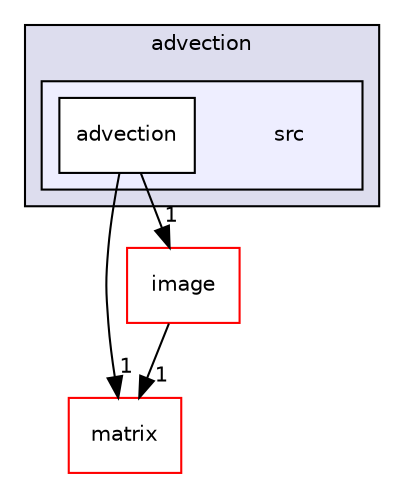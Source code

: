 digraph "src" {
  compound=true
  node [ fontsize="10", fontname="Helvetica"];
  edge [ labelfontsize="10", labelfontname="Helvetica"];
  subgraph clusterdir_8bfd98f5c9c41d5d8227f4a333312a4a {
    graph [ bgcolor="#ddddee", pencolor="black", label="advection" fontname="Helvetica", fontsize="10", URL="dir_8bfd98f5c9c41d5d8227f4a333312a4a.html"]
  subgraph clusterdir_ef9898c735fdb04ff004af2f15633184 {
    graph [ bgcolor="#eeeeff", pencolor="black", label="" URL="dir_ef9898c735fdb04ff004af2f15633184.html"];
    dir_ef9898c735fdb04ff004af2f15633184 [shape=plaintext label="src"];
    dir_c1660e987a96a6ce546457b7e01ae213 [shape=box label="advection" color="black" fillcolor="white" style="filled" URL="dir_c1660e987a96a6ce546457b7e01ae213.html"];
  }
  }
  dir_da090391cf0fbcf770011b51df795fc9 [shape=box label="matrix" fillcolor="white" style="filled" color="red" URL="dir_da090391cf0fbcf770011b51df795fc9.html"];
  dir_cc740b9b0c6dc91b723fcd6d0bf4df80 [shape=box label="image" fillcolor="white" style="filled" color="red" URL="dir_cc740b9b0c6dc91b723fcd6d0bf4df80.html"];
  dir_cc740b9b0c6dc91b723fcd6d0bf4df80->dir_da090391cf0fbcf770011b51df795fc9 [headlabel="1", labeldistance=1.5 headhref="dir_000044_000049.html"];
  dir_c1660e987a96a6ce546457b7e01ae213->dir_da090391cf0fbcf770011b51df795fc9 [headlabel="1", labeldistance=1.5 headhref="dir_000006_000049.html"];
  dir_c1660e987a96a6ce546457b7e01ae213->dir_cc740b9b0c6dc91b723fcd6d0bf4df80 [headlabel="1", labeldistance=1.5 headhref="dir_000006_000044.html"];
}
